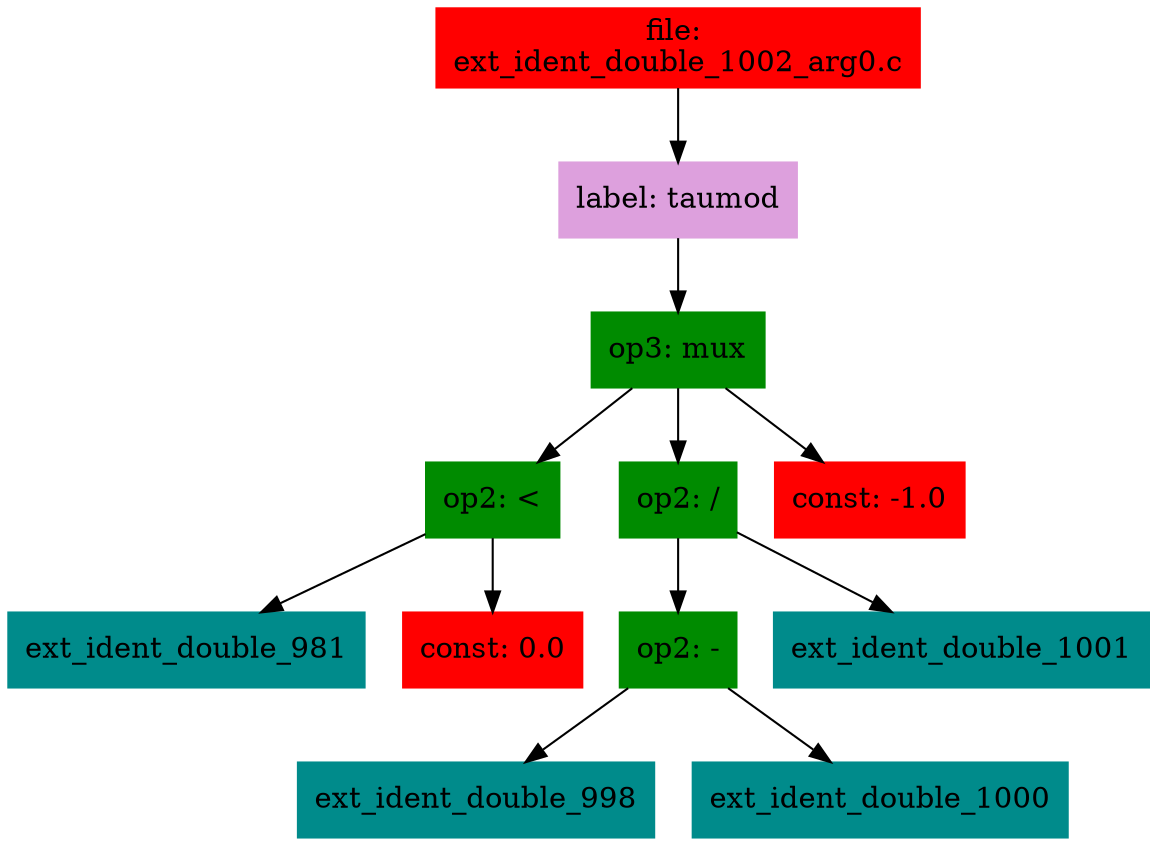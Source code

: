 digraph G {
node [shape=box]

0 [label="file: 
ext_ident_double_1002_arg0.c",color=red, style=filled]
1 [label="label: taumod",color=plum, style=filled]
0 -> 1
2 [label="op3: mux",color=green4, style=filled]
1 -> 2
3 [label="op2: <",color=green4, style=filled]
2 -> 3
4 [label="ext_ident_double_981",color=cyan4, style=filled]
3 -> 4
21 [label="const: 0.0",color=red1, style=filled]
3 -> 21
22 [label="op2: /",color=green4, style=filled]
2 -> 22
23 [label="op2: -",color=green4, style=filled]
22 -> 23
24 [label="ext_ident_double_998",color=cyan4, style=filled]
23 -> 24
607 [label="ext_ident_double_1000",color=cyan4, style=filled]
23 -> 607
626 [label="ext_ident_double_1001",color=cyan4, style=filled]
22 -> 626
643 [label="const: -1.0",color=red1, style=filled]
2 -> 643


}

